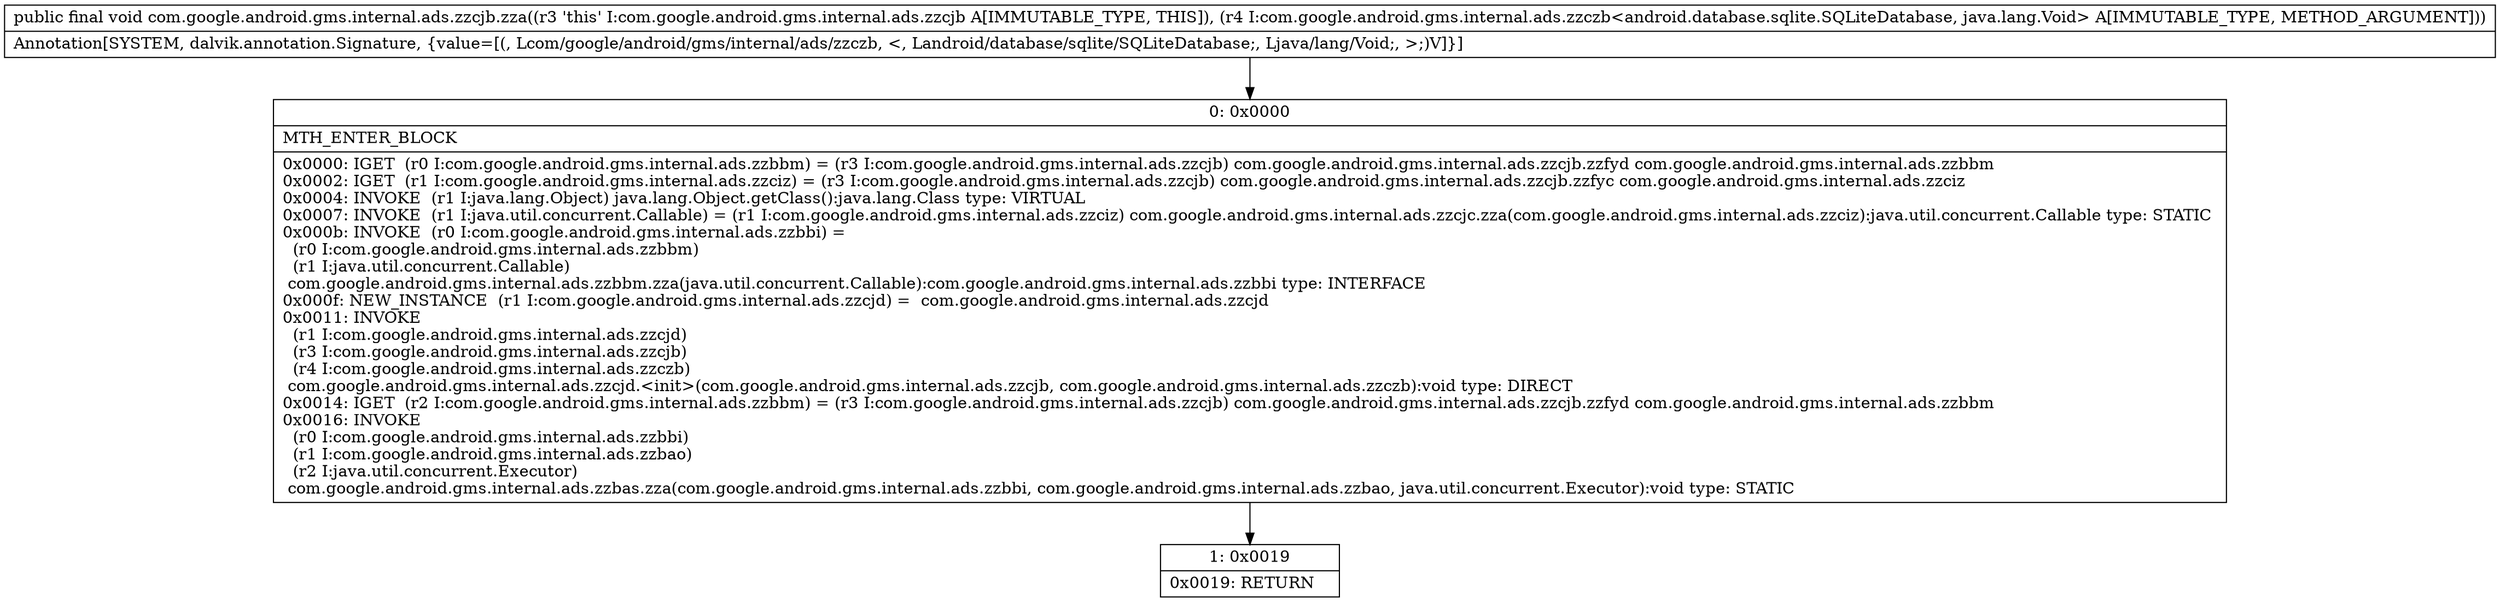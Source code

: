 digraph "CFG forcom.google.android.gms.internal.ads.zzcjb.zza(Lcom\/google\/android\/gms\/internal\/ads\/zzczb;)V" {
Node_0 [shape=record,label="{0\:\ 0x0000|MTH_ENTER_BLOCK\l|0x0000: IGET  (r0 I:com.google.android.gms.internal.ads.zzbbm) = (r3 I:com.google.android.gms.internal.ads.zzcjb) com.google.android.gms.internal.ads.zzcjb.zzfyd com.google.android.gms.internal.ads.zzbbm \l0x0002: IGET  (r1 I:com.google.android.gms.internal.ads.zzciz) = (r3 I:com.google.android.gms.internal.ads.zzcjb) com.google.android.gms.internal.ads.zzcjb.zzfyc com.google.android.gms.internal.ads.zzciz \l0x0004: INVOKE  (r1 I:java.lang.Object) java.lang.Object.getClass():java.lang.Class type: VIRTUAL \l0x0007: INVOKE  (r1 I:java.util.concurrent.Callable) = (r1 I:com.google.android.gms.internal.ads.zzciz) com.google.android.gms.internal.ads.zzcjc.zza(com.google.android.gms.internal.ads.zzciz):java.util.concurrent.Callable type: STATIC \l0x000b: INVOKE  (r0 I:com.google.android.gms.internal.ads.zzbbi) = \l  (r0 I:com.google.android.gms.internal.ads.zzbbm)\l  (r1 I:java.util.concurrent.Callable)\l com.google.android.gms.internal.ads.zzbbm.zza(java.util.concurrent.Callable):com.google.android.gms.internal.ads.zzbbi type: INTERFACE \l0x000f: NEW_INSTANCE  (r1 I:com.google.android.gms.internal.ads.zzcjd) =  com.google.android.gms.internal.ads.zzcjd \l0x0011: INVOKE  \l  (r1 I:com.google.android.gms.internal.ads.zzcjd)\l  (r3 I:com.google.android.gms.internal.ads.zzcjb)\l  (r4 I:com.google.android.gms.internal.ads.zzczb)\l com.google.android.gms.internal.ads.zzcjd.\<init\>(com.google.android.gms.internal.ads.zzcjb, com.google.android.gms.internal.ads.zzczb):void type: DIRECT \l0x0014: IGET  (r2 I:com.google.android.gms.internal.ads.zzbbm) = (r3 I:com.google.android.gms.internal.ads.zzcjb) com.google.android.gms.internal.ads.zzcjb.zzfyd com.google.android.gms.internal.ads.zzbbm \l0x0016: INVOKE  \l  (r0 I:com.google.android.gms.internal.ads.zzbbi)\l  (r1 I:com.google.android.gms.internal.ads.zzbao)\l  (r2 I:java.util.concurrent.Executor)\l com.google.android.gms.internal.ads.zzbas.zza(com.google.android.gms.internal.ads.zzbbi, com.google.android.gms.internal.ads.zzbao, java.util.concurrent.Executor):void type: STATIC \l}"];
Node_1 [shape=record,label="{1\:\ 0x0019|0x0019: RETURN   \l}"];
MethodNode[shape=record,label="{public final void com.google.android.gms.internal.ads.zzcjb.zza((r3 'this' I:com.google.android.gms.internal.ads.zzcjb A[IMMUTABLE_TYPE, THIS]), (r4 I:com.google.android.gms.internal.ads.zzczb\<android.database.sqlite.SQLiteDatabase, java.lang.Void\> A[IMMUTABLE_TYPE, METHOD_ARGUMENT]))  | Annotation[SYSTEM, dalvik.annotation.Signature, \{value=[(, Lcom\/google\/android\/gms\/internal\/ads\/zzczb, \<, Landroid\/database\/sqlite\/SQLiteDatabase;, Ljava\/lang\/Void;, \>;)V]\}]\l}"];
MethodNode -> Node_0;
Node_0 -> Node_1;
}

